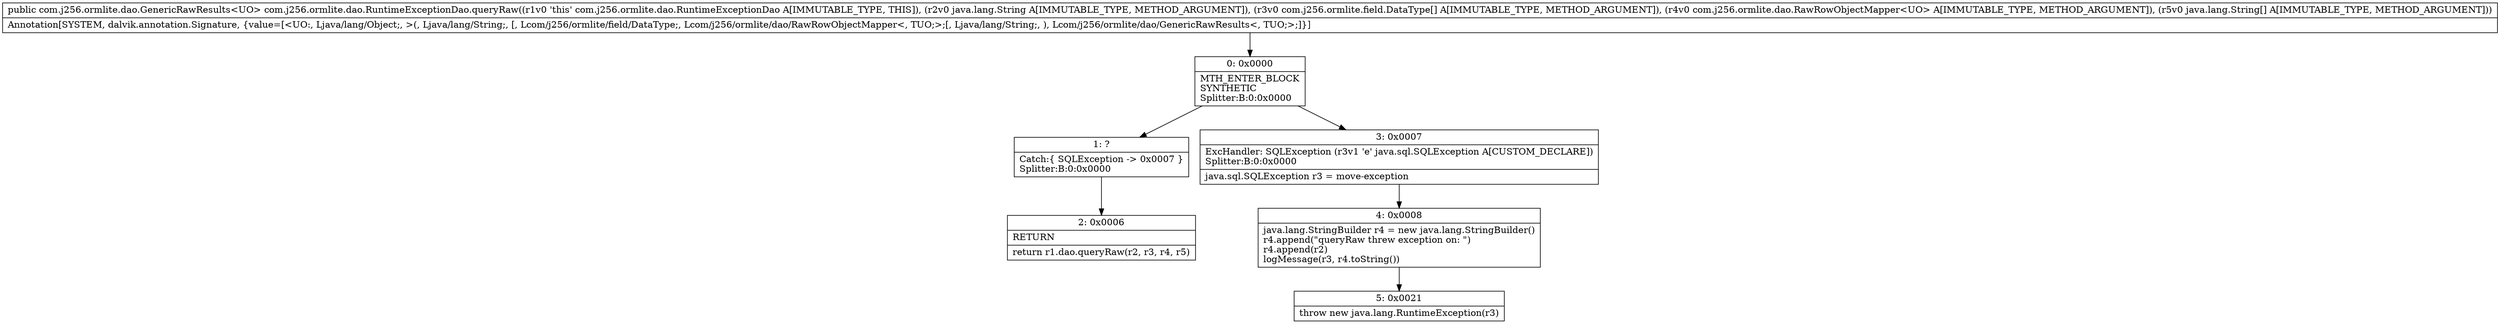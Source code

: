 digraph "CFG forcom.j256.ormlite.dao.RuntimeExceptionDao.queryRaw(Ljava\/lang\/String;[Lcom\/j256\/ormlite\/field\/DataType;Lcom\/j256\/ormlite\/dao\/RawRowObjectMapper;[Ljava\/lang\/String;)Lcom\/j256\/ormlite\/dao\/GenericRawResults;" {
Node_0 [shape=record,label="{0\:\ 0x0000|MTH_ENTER_BLOCK\lSYNTHETIC\lSplitter:B:0:0x0000\l}"];
Node_1 [shape=record,label="{1\:\ ?|Catch:\{ SQLException \-\> 0x0007 \}\lSplitter:B:0:0x0000\l}"];
Node_2 [shape=record,label="{2\:\ 0x0006|RETURN\l|return r1.dao.queryRaw(r2, r3, r4, r5)\l}"];
Node_3 [shape=record,label="{3\:\ 0x0007|ExcHandler: SQLException (r3v1 'e' java.sql.SQLException A[CUSTOM_DECLARE])\lSplitter:B:0:0x0000\l|java.sql.SQLException r3 = move\-exception\l}"];
Node_4 [shape=record,label="{4\:\ 0x0008|java.lang.StringBuilder r4 = new java.lang.StringBuilder()\lr4.append(\"queryRaw threw exception on: \")\lr4.append(r2)\llogMessage(r3, r4.toString())\l}"];
Node_5 [shape=record,label="{5\:\ 0x0021|throw new java.lang.RuntimeException(r3)\l}"];
MethodNode[shape=record,label="{public com.j256.ormlite.dao.GenericRawResults\<UO\> com.j256.ormlite.dao.RuntimeExceptionDao.queryRaw((r1v0 'this' com.j256.ormlite.dao.RuntimeExceptionDao A[IMMUTABLE_TYPE, THIS]), (r2v0 java.lang.String A[IMMUTABLE_TYPE, METHOD_ARGUMENT]), (r3v0 com.j256.ormlite.field.DataType[] A[IMMUTABLE_TYPE, METHOD_ARGUMENT]), (r4v0 com.j256.ormlite.dao.RawRowObjectMapper\<UO\> A[IMMUTABLE_TYPE, METHOD_ARGUMENT]), (r5v0 java.lang.String[] A[IMMUTABLE_TYPE, METHOD_ARGUMENT]))  | Annotation[SYSTEM, dalvik.annotation.Signature, \{value=[\<UO:, Ljava\/lang\/Object;, \>(, Ljava\/lang\/String;, [, Lcom\/j256\/ormlite\/field\/DataType;, Lcom\/j256\/ormlite\/dao\/RawRowObjectMapper\<, TUO;\>;[, Ljava\/lang\/String;, ), Lcom\/j256\/ormlite\/dao\/GenericRawResults\<, TUO;\>;]\}]\l}"];
MethodNode -> Node_0;
Node_0 -> Node_1;
Node_0 -> Node_3;
Node_1 -> Node_2;
Node_3 -> Node_4;
Node_4 -> Node_5;
}

